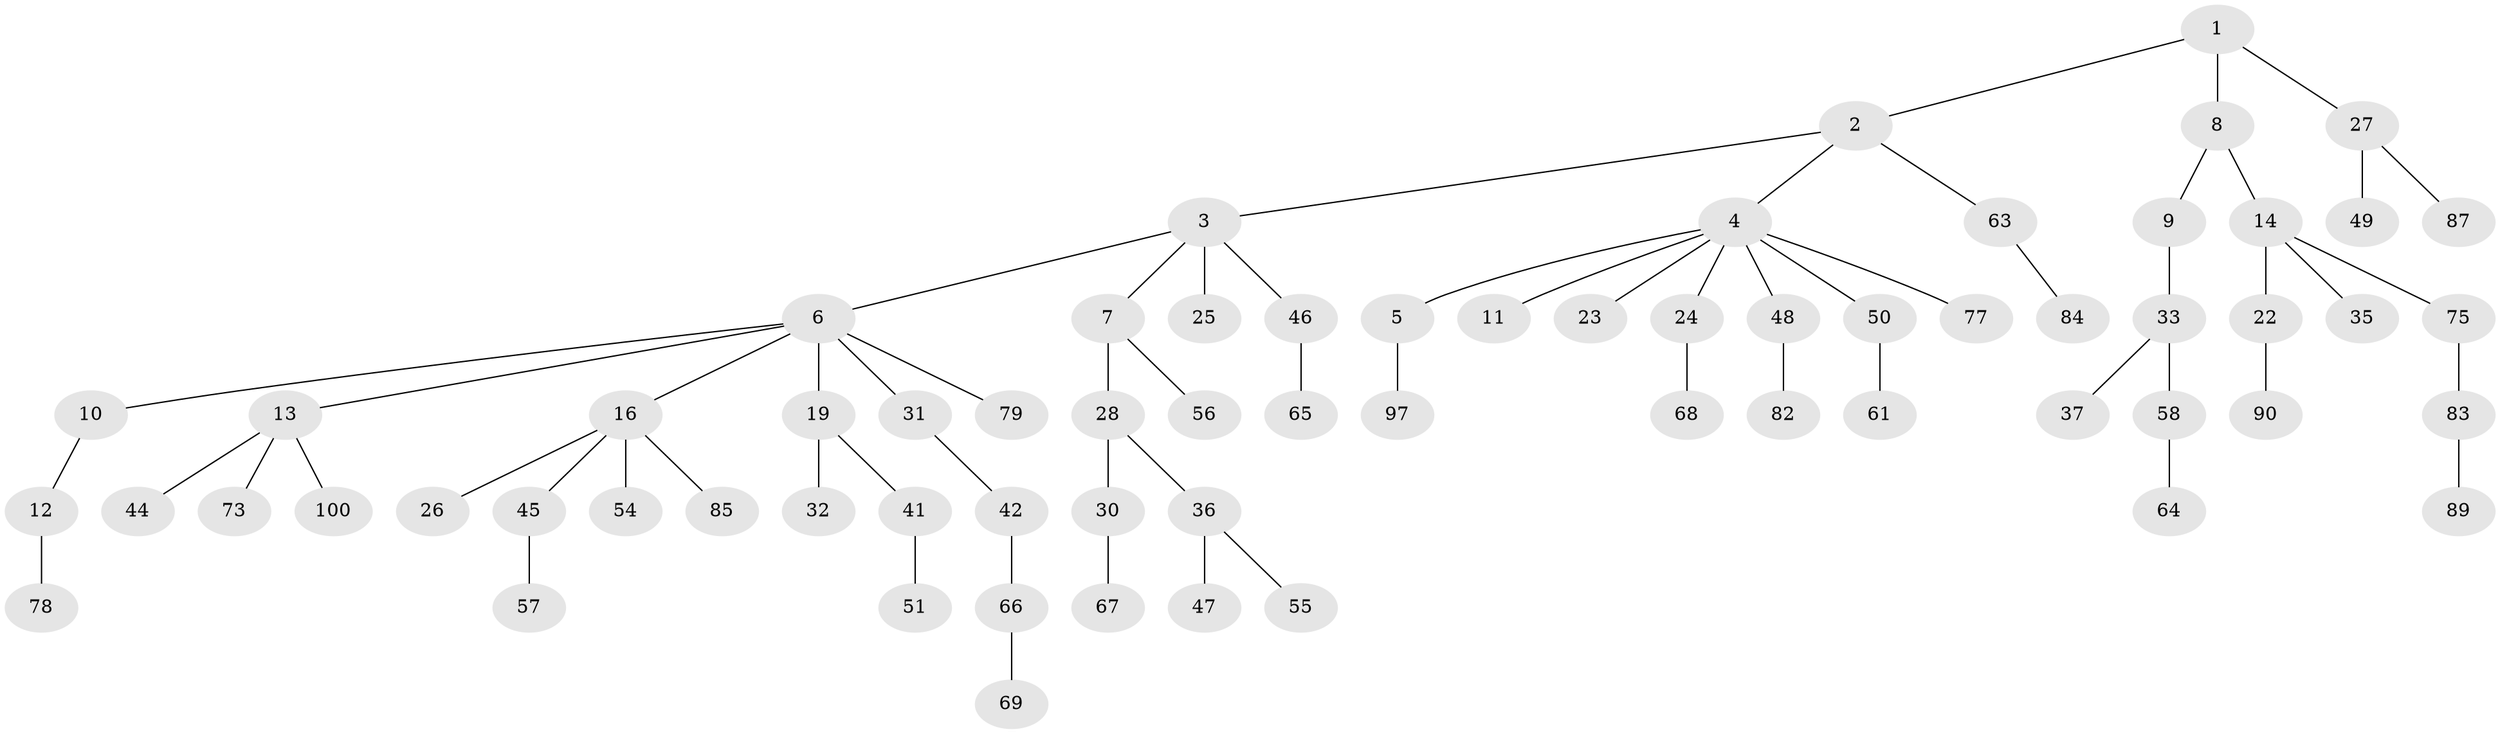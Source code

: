 // original degree distribution, {3: 0.13, 4: 0.07, 6: 0.01, 7: 0.01, 2: 0.29, 8: 0.01, 1: 0.47, 5: 0.01}
// Generated by graph-tools (version 1.1) at 2025/38/02/21/25 10:38:55]
// undirected, 67 vertices, 66 edges
graph export_dot {
graph [start="1"]
  node [color=gray90,style=filled];
  1;
  2 [super="+60"];
  3 [super="+29"];
  4 [super="+20"];
  5 [super="+96"];
  6 [super="+40"];
  7 [super="+17"];
  8 [super="+98"];
  9;
  10 [super="+39"];
  11;
  12 [super="+21"];
  13 [super="+70"];
  14 [super="+15"];
  16 [super="+18"];
  19 [super="+74"];
  22 [super="+53"];
  23;
  24;
  25;
  26;
  27 [super="+43"];
  28 [super="+38"];
  30;
  31 [super="+62"];
  32 [super="+91"];
  33 [super="+34"];
  35 [super="+80"];
  36 [super="+52"];
  37;
  41;
  42 [super="+76"];
  44;
  45;
  46 [super="+59"];
  47;
  48 [super="+92"];
  49;
  50 [super="+81"];
  51 [super="+93"];
  54 [super="+71"];
  55;
  56;
  57;
  58;
  61;
  63 [super="+72"];
  64;
  65 [super="+88"];
  66;
  67;
  68;
  69;
  73;
  75;
  77;
  78 [super="+95"];
  79 [super="+86"];
  82 [super="+99"];
  83 [super="+94"];
  84;
  85;
  87;
  89;
  90;
  97;
  100;
  1 -- 2;
  1 -- 8;
  1 -- 27;
  2 -- 3;
  2 -- 4;
  2 -- 63;
  3 -- 6;
  3 -- 7;
  3 -- 25;
  3 -- 46;
  4 -- 5;
  4 -- 11;
  4 -- 24;
  4 -- 48;
  4 -- 50;
  4 -- 77;
  4 -- 23;
  5 -- 97;
  6 -- 10;
  6 -- 13;
  6 -- 16;
  6 -- 19;
  6 -- 31;
  6 -- 79;
  7 -- 56;
  7 -- 28;
  8 -- 9;
  8 -- 14;
  9 -- 33;
  10 -- 12;
  12 -- 78;
  13 -- 44;
  13 -- 73;
  13 -- 100;
  14 -- 35;
  14 -- 75;
  14 -- 22;
  16 -- 45;
  16 -- 85;
  16 -- 26;
  16 -- 54;
  19 -- 32;
  19 -- 41;
  22 -- 90;
  24 -- 68;
  27 -- 49;
  27 -- 87;
  28 -- 30;
  28 -- 36;
  30 -- 67;
  31 -- 42;
  33 -- 58;
  33 -- 37;
  36 -- 47;
  36 -- 55;
  41 -- 51;
  42 -- 66;
  45 -- 57;
  46 -- 65;
  48 -- 82;
  50 -- 61;
  58 -- 64;
  63 -- 84;
  66 -- 69;
  75 -- 83;
  83 -- 89;
}
